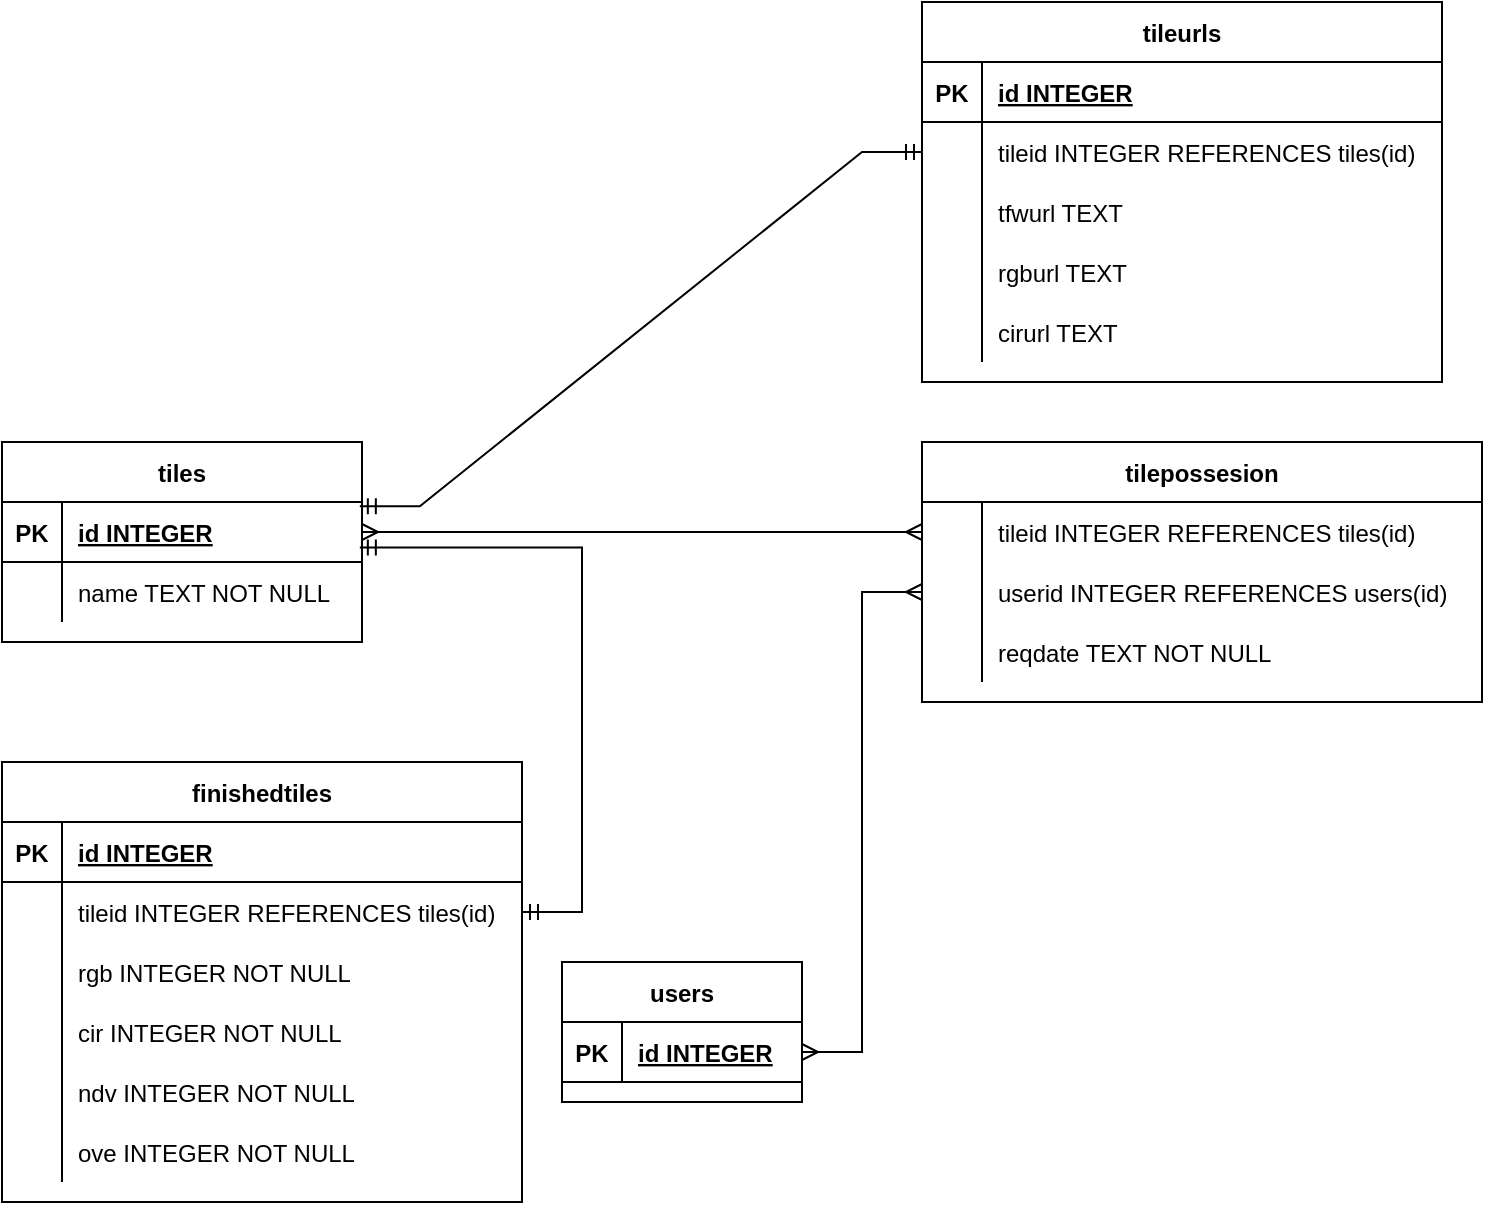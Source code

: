 <mxfile version="15.5.8"><diagram id="0emq_rrtpGl5ZOZCZyaz" name="Page-1"><mxGraphModel dx="1378" dy="664" grid="1" gridSize="10" guides="1" tooltips="1" connect="1" arrows="1" fold="1" page="1" pageScale="1" pageWidth="850" pageHeight="1100" math="0" shadow="0"><root><mxCell id="0"/><mxCell id="1" parent="0"/><mxCell id="q6Qk2WIF5gOT31azJSTg-3" value="" style="edgeStyle=orthogonalEdgeStyle;rounded=0;orthogonalLoop=1;jettySize=auto;html=1;" parent="1" target="q6Qk2WIF5gOT31azJSTg-2" edge="1"><mxGeometry relative="1" as="geometry"><mxPoint x="460" y="360" as="sourcePoint"/></mxGeometry></mxCell><mxCell id="q6Qk2WIF5gOT31azJSTg-5" value="" style="edgeStyle=orthogonalEdgeStyle;rounded=0;orthogonalLoop=1;jettySize=auto;html=1;" parent="1" target="q6Qk2WIF5gOT31azJSTg-4" edge="1"><mxGeometry relative="1" as="geometry"><mxPoint x="460" y="470" as="sourcePoint"/></mxGeometry></mxCell><mxCell id="VIlMX54ryvBNYs7WTYdi-1" value="tiles" style="shape=table;startSize=30;container=1;collapsible=1;childLayout=tableLayout;fixedRows=1;rowLines=0;fontStyle=1;align=center;resizeLast=1;" vertex="1" parent="1"><mxGeometry x="20" y="310" width="180" height="100" as="geometry"/></mxCell><mxCell id="VIlMX54ryvBNYs7WTYdi-2" value="" style="shape=partialRectangle;collapsible=0;dropTarget=0;pointerEvents=0;fillColor=none;points=[[0,0.5],[1,0.5]];portConstraint=eastwest;top=0;left=0;right=0;bottom=1;" vertex="1" parent="VIlMX54ryvBNYs7WTYdi-1"><mxGeometry y="30" width="180" height="30" as="geometry"/></mxCell><mxCell id="VIlMX54ryvBNYs7WTYdi-3" value="PK" style="shape=partialRectangle;overflow=hidden;connectable=0;fillColor=none;top=0;left=0;bottom=0;right=0;fontStyle=1;" vertex="1" parent="VIlMX54ryvBNYs7WTYdi-2"><mxGeometry width="30" height="30" as="geometry"><mxRectangle width="30" height="30" as="alternateBounds"/></mxGeometry></mxCell><mxCell id="VIlMX54ryvBNYs7WTYdi-4" value="id INTEGER " style="shape=partialRectangle;overflow=hidden;connectable=0;fillColor=none;top=0;left=0;bottom=0;right=0;align=left;spacingLeft=6;fontStyle=5;" vertex="1" parent="VIlMX54ryvBNYs7WTYdi-2"><mxGeometry x="30" width="150" height="30" as="geometry"><mxRectangle width="150" height="30" as="alternateBounds"/></mxGeometry></mxCell><mxCell id="VIlMX54ryvBNYs7WTYdi-5" value="" style="shape=partialRectangle;collapsible=0;dropTarget=0;pointerEvents=0;fillColor=none;points=[[0,0.5],[1,0.5]];portConstraint=eastwest;top=0;left=0;right=0;bottom=0;" vertex="1" parent="VIlMX54ryvBNYs7WTYdi-1"><mxGeometry y="60" width="180" height="30" as="geometry"/></mxCell><mxCell id="VIlMX54ryvBNYs7WTYdi-6" value="" style="shape=partialRectangle;overflow=hidden;connectable=0;fillColor=none;top=0;left=0;bottom=0;right=0;" vertex="1" parent="VIlMX54ryvBNYs7WTYdi-5"><mxGeometry width="30" height="30" as="geometry"><mxRectangle width="30" height="30" as="alternateBounds"/></mxGeometry></mxCell><mxCell id="VIlMX54ryvBNYs7WTYdi-7" value="name TEXT NOT NULL" style="shape=partialRectangle;overflow=hidden;connectable=0;fillColor=none;top=0;left=0;bottom=0;right=0;align=left;spacingLeft=6;" vertex="1" parent="VIlMX54ryvBNYs7WTYdi-5"><mxGeometry x="30" width="150" height="30" as="geometry"><mxRectangle width="150" height="30" as="alternateBounds"/></mxGeometry></mxCell><mxCell id="VIlMX54ryvBNYs7WTYdi-8" value="users" style="shape=table;startSize=30;container=1;collapsible=1;childLayout=tableLayout;fixedRows=1;rowLines=0;fontStyle=1;align=center;resizeLast=1;" vertex="1" parent="1"><mxGeometry x="300" y="570" width="120" height="70" as="geometry"/></mxCell><mxCell id="VIlMX54ryvBNYs7WTYdi-9" value="" style="shape=partialRectangle;collapsible=0;dropTarget=0;pointerEvents=0;fillColor=none;points=[[0,0.5],[1,0.5]];portConstraint=eastwest;top=0;left=0;right=0;bottom=1;" vertex="1" parent="VIlMX54ryvBNYs7WTYdi-8"><mxGeometry y="30" width="120" height="30" as="geometry"/></mxCell><mxCell id="VIlMX54ryvBNYs7WTYdi-10" value="PK" style="shape=partialRectangle;overflow=hidden;connectable=0;fillColor=none;top=0;left=0;bottom=0;right=0;fontStyle=1;" vertex="1" parent="VIlMX54ryvBNYs7WTYdi-9"><mxGeometry width="30" height="30" as="geometry"><mxRectangle width="30" height="30" as="alternateBounds"/></mxGeometry></mxCell><mxCell id="VIlMX54ryvBNYs7WTYdi-11" value="id INTEGER" style="shape=partialRectangle;overflow=hidden;connectable=0;fillColor=none;top=0;left=0;bottom=0;right=0;align=left;spacingLeft=6;fontStyle=5;" vertex="1" parent="VIlMX54ryvBNYs7WTYdi-9"><mxGeometry x="30" width="90" height="30" as="geometry"><mxRectangle width="90" height="30" as="alternateBounds"/></mxGeometry></mxCell><mxCell id="VIlMX54ryvBNYs7WTYdi-12" value="finishedtiles" style="shape=table;startSize=30;container=1;collapsible=1;childLayout=tableLayout;fixedRows=1;rowLines=0;fontStyle=1;align=center;resizeLast=1;" vertex="1" parent="1"><mxGeometry x="20" y="470" width="260" height="220" as="geometry"/></mxCell><mxCell id="VIlMX54ryvBNYs7WTYdi-13" value="" style="shape=partialRectangle;collapsible=0;dropTarget=0;pointerEvents=0;fillColor=none;points=[[0,0.5],[1,0.5]];portConstraint=eastwest;top=0;left=0;right=0;bottom=1;" vertex="1" parent="VIlMX54ryvBNYs7WTYdi-12"><mxGeometry y="30" width="260" height="30" as="geometry"/></mxCell><mxCell id="VIlMX54ryvBNYs7WTYdi-14" value="PK" style="shape=partialRectangle;overflow=hidden;connectable=0;fillColor=none;top=0;left=0;bottom=0;right=0;fontStyle=1;" vertex="1" parent="VIlMX54ryvBNYs7WTYdi-13"><mxGeometry width="30" height="30" as="geometry"><mxRectangle width="30" height="30" as="alternateBounds"/></mxGeometry></mxCell><mxCell id="VIlMX54ryvBNYs7WTYdi-15" value="id INTEGER " style="shape=partialRectangle;overflow=hidden;connectable=0;fillColor=none;top=0;left=0;bottom=0;right=0;align=left;spacingLeft=6;fontStyle=5;" vertex="1" parent="VIlMX54ryvBNYs7WTYdi-13"><mxGeometry x="30" width="230" height="30" as="geometry"><mxRectangle width="230" height="30" as="alternateBounds"/></mxGeometry></mxCell><mxCell id="VIlMX54ryvBNYs7WTYdi-16" value="" style="shape=partialRectangle;collapsible=0;dropTarget=0;pointerEvents=0;fillColor=none;points=[[0,0.5],[1,0.5]];portConstraint=eastwest;top=0;left=0;right=0;bottom=0;" vertex="1" parent="VIlMX54ryvBNYs7WTYdi-12"><mxGeometry y="60" width="260" height="30" as="geometry"/></mxCell><mxCell id="VIlMX54ryvBNYs7WTYdi-17" value="" style="shape=partialRectangle;overflow=hidden;connectable=0;fillColor=none;top=0;left=0;bottom=0;right=0;" vertex="1" parent="VIlMX54ryvBNYs7WTYdi-16"><mxGeometry width="30" height="30" as="geometry"><mxRectangle width="30" height="30" as="alternateBounds"/></mxGeometry></mxCell><mxCell id="VIlMX54ryvBNYs7WTYdi-18" value="tileid INTEGER REFERENCES tiles(id)" style="shape=partialRectangle;overflow=hidden;connectable=0;fillColor=none;top=0;left=0;bottom=0;right=0;align=left;spacingLeft=6;" vertex="1" parent="VIlMX54ryvBNYs7WTYdi-16"><mxGeometry x="30" width="230" height="30" as="geometry"><mxRectangle width="230" height="30" as="alternateBounds"/></mxGeometry></mxCell><mxCell id="VIlMX54ryvBNYs7WTYdi-19" value="" style="shape=partialRectangle;collapsible=0;dropTarget=0;pointerEvents=0;fillColor=none;points=[[0,0.5],[1,0.5]];portConstraint=eastwest;top=0;left=0;right=0;bottom=0;" vertex="1" parent="VIlMX54ryvBNYs7WTYdi-12"><mxGeometry y="90" width="260" height="30" as="geometry"/></mxCell><mxCell id="VIlMX54ryvBNYs7WTYdi-20" value="" style="shape=partialRectangle;overflow=hidden;connectable=0;fillColor=none;top=0;left=0;bottom=0;right=0;" vertex="1" parent="VIlMX54ryvBNYs7WTYdi-19"><mxGeometry width="30" height="30" as="geometry"><mxRectangle width="30" height="30" as="alternateBounds"/></mxGeometry></mxCell><mxCell id="VIlMX54ryvBNYs7WTYdi-21" value="rgb INTEGER NOT NULL" style="shape=partialRectangle;overflow=hidden;connectable=0;fillColor=none;top=0;left=0;bottom=0;right=0;align=left;spacingLeft=6;" vertex="1" parent="VIlMX54ryvBNYs7WTYdi-19"><mxGeometry x="30" width="230" height="30" as="geometry"><mxRectangle width="230" height="30" as="alternateBounds"/></mxGeometry></mxCell><mxCell id="VIlMX54ryvBNYs7WTYdi-22" value="" style="shape=partialRectangle;collapsible=0;dropTarget=0;pointerEvents=0;fillColor=none;points=[[0,0.5],[1,0.5]];portConstraint=eastwest;top=0;left=0;right=0;bottom=0;" vertex="1" parent="VIlMX54ryvBNYs7WTYdi-12"><mxGeometry y="120" width="260" height="30" as="geometry"/></mxCell><mxCell id="VIlMX54ryvBNYs7WTYdi-23" value="" style="shape=partialRectangle;overflow=hidden;connectable=0;fillColor=none;top=0;left=0;bottom=0;right=0;" vertex="1" parent="VIlMX54ryvBNYs7WTYdi-22"><mxGeometry width="30" height="30" as="geometry"><mxRectangle width="30" height="30" as="alternateBounds"/></mxGeometry></mxCell><mxCell id="VIlMX54ryvBNYs7WTYdi-24" value="cir INTEGER NOT NULL" style="shape=partialRectangle;overflow=hidden;connectable=0;fillColor=none;top=0;left=0;bottom=0;right=0;align=left;spacingLeft=6;" vertex="1" parent="VIlMX54ryvBNYs7WTYdi-22"><mxGeometry x="30" width="230" height="30" as="geometry"><mxRectangle width="230" height="30" as="alternateBounds"/></mxGeometry></mxCell><mxCell id="VIlMX54ryvBNYs7WTYdi-25" value="" style="shape=partialRectangle;collapsible=0;dropTarget=0;pointerEvents=0;fillColor=none;points=[[0,0.5],[1,0.5]];portConstraint=eastwest;top=0;left=0;right=0;bottom=0;" vertex="1" parent="VIlMX54ryvBNYs7WTYdi-12"><mxGeometry y="150" width="260" height="30" as="geometry"/></mxCell><mxCell id="VIlMX54ryvBNYs7WTYdi-26" value="" style="shape=partialRectangle;overflow=hidden;connectable=0;fillColor=none;top=0;left=0;bottom=0;right=0;" vertex="1" parent="VIlMX54ryvBNYs7WTYdi-25"><mxGeometry width="30" height="30" as="geometry"><mxRectangle width="30" height="30" as="alternateBounds"/></mxGeometry></mxCell><mxCell id="VIlMX54ryvBNYs7WTYdi-27" value="ndv INTEGER NOT NULL" style="shape=partialRectangle;overflow=hidden;connectable=0;fillColor=none;top=0;left=0;bottom=0;right=0;align=left;spacingLeft=6;" vertex="1" parent="VIlMX54ryvBNYs7WTYdi-25"><mxGeometry x="30" width="230" height="30" as="geometry"><mxRectangle width="230" height="30" as="alternateBounds"/></mxGeometry></mxCell><mxCell id="VIlMX54ryvBNYs7WTYdi-28" value="" style="shape=partialRectangle;collapsible=0;dropTarget=0;pointerEvents=0;fillColor=none;points=[[0,0.5],[1,0.5]];portConstraint=eastwest;top=0;left=0;right=0;bottom=0;" vertex="1" parent="VIlMX54ryvBNYs7WTYdi-12"><mxGeometry y="180" width="260" height="30" as="geometry"/></mxCell><mxCell id="VIlMX54ryvBNYs7WTYdi-29" value="" style="shape=partialRectangle;overflow=hidden;connectable=0;fillColor=none;top=0;left=0;bottom=0;right=0;" vertex="1" parent="VIlMX54ryvBNYs7WTYdi-28"><mxGeometry width="30" height="30" as="geometry"><mxRectangle width="30" height="30" as="alternateBounds"/></mxGeometry></mxCell><mxCell id="VIlMX54ryvBNYs7WTYdi-30" value="ove INTEGER NOT NULL" style="shape=partialRectangle;overflow=hidden;connectable=0;fillColor=none;top=0;left=0;bottom=0;right=0;align=left;spacingLeft=6;" vertex="1" parent="VIlMX54ryvBNYs7WTYdi-28"><mxGeometry x="30" width="230" height="30" as="geometry"><mxRectangle width="230" height="30" as="alternateBounds"/></mxGeometry></mxCell><mxCell id="VIlMX54ryvBNYs7WTYdi-44" value="tilepossesion" style="shape=table;startSize=30;container=1;collapsible=1;childLayout=tableLayout;fixedRows=1;rowLines=0;fontStyle=1;align=center;resizeLast=1;" vertex="1" parent="1"><mxGeometry x="480" y="310" width="280" height="130" as="geometry"/></mxCell><mxCell id="VIlMX54ryvBNYs7WTYdi-45" value="" style="shape=partialRectangle;collapsible=0;dropTarget=0;pointerEvents=0;fillColor=none;points=[[0,0.5],[1,0.5]];portConstraint=eastwest;top=0;left=0;right=0;bottom=0;" vertex="1" parent="VIlMX54ryvBNYs7WTYdi-44"><mxGeometry y="30" width="280" height="30" as="geometry"/></mxCell><mxCell id="VIlMX54ryvBNYs7WTYdi-46" value="" style="shape=partialRectangle;overflow=hidden;connectable=0;fillColor=none;top=0;left=0;bottom=0;right=0;" vertex="1" parent="VIlMX54ryvBNYs7WTYdi-45"><mxGeometry width="30" height="30" as="geometry"><mxRectangle width="30" height="30" as="alternateBounds"/></mxGeometry></mxCell><mxCell id="VIlMX54ryvBNYs7WTYdi-47" value="tileid INTEGER REFERENCES tiles(id)" style="shape=partialRectangle;overflow=hidden;connectable=0;fillColor=none;top=0;left=0;bottom=0;right=0;align=left;spacingLeft=6;" vertex="1" parent="VIlMX54ryvBNYs7WTYdi-45"><mxGeometry x="30" width="250" height="30" as="geometry"><mxRectangle width="250" height="30" as="alternateBounds"/></mxGeometry></mxCell><mxCell id="VIlMX54ryvBNYs7WTYdi-48" value="" style="shape=partialRectangle;collapsible=0;dropTarget=0;pointerEvents=0;fillColor=none;points=[[0,0.5],[1,0.5]];portConstraint=eastwest;top=0;left=0;right=0;bottom=0;" vertex="1" parent="VIlMX54ryvBNYs7WTYdi-44"><mxGeometry y="60" width="280" height="30" as="geometry"/></mxCell><mxCell id="VIlMX54ryvBNYs7WTYdi-49" value="" style="shape=partialRectangle;overflow=hidden;connectable=0;fillColor=none;top=0;left=0;bottom=0;right=0;" vertex="1" parent="VIlMX54ryvBNYs7WTYdi-48"><mxGeometry width="30" height="30" as="geometry"><mxRectangle width="30" height="30" as="alternateBounds"/></mxGeometry></mxCell><mxCell id="VIlMX54ryvBNYs7WTYdi-50" value="userid INTEGER REFERENCES users(id)" style="shape=partialRectangle;overflow=hidden;connectable=0;fillColor=none;top=0;left=0;bottom=0;right=0;align=left;spacingLeft=6;" vertex="1" parent="VIlMX54ryvBNYs7WTYdi-48"><mxGeometry x="30" width="250" height="30" as="geometry"><mxRectangle width="250" height="30" as="alternateBounds"/></mxGeometry></mxCell><mxCell id="VIlMX54ryvBNYs7WTYdi-74" value="" style="shape=partialRectangle;collapsible=0;dropTarget=0;pointerEvents=0;fillColor=none;points=[[0,0.5],[1,0.5]];portConstraint=eastwest;top=0;left=0;right=0;bottom=0;" vertex="1" parent="VIlMX54ryvBNYs7WTYdi-44"><mxGeometry y="90" width="280" height="30" as="geometry"/></mxCell><mxCell id="VIlMX54ryvBNYs7WTYdi-75" value="" style="shape=partialRectangle;overflow=hidden;connectable=0;fillColor=none;top=0;left=0;bottom=0;right=0;" vertex="1" parent="VIlMX54ryvBNYs7WTYdi-74"><mxGeometry width="30" height="30" as="geometry"><mxRectangle width="30" height="30" as="alternateBounds"/></mxGeometry></mxCell><mxCell id="VIlMX54ryvBNYs7WTYdi-76" value="reqdate TEXT NOT NULL" style="shape=partialRectangle;overflow=hidden;connectable=0;fillColor=none;top=0;left=0;bottom=0;right=0;align=left;spacingLeft=6;" vertex="1" parent="VIlMX54ryvBNYs7WTYdi-74"><mxGeometry x="30" width="250" height="30" as="geometry"><mxRectangle width="250" height="30" as="alternateBounds"/></mxGeometry></mxCell><mxCell id="VIlMX54ryvBNYs7WTYdi-51" value="tileurls" style="shape=table;startSize=30;container=1;collapsible=1;childLayout=tableLayout;fixedRows=1;rowLines=0;fontStyle=1;align=center;resizeLast=1;" vertex="1" parent="1"><mxGeometry x="480" y="90" width="260" height="190" as="geometry"/></mxCell><mxCell id="VIlMX54ryvBNYs7WTYdi-52" value="" style="shape=partialRectangle;collapsible=0;dropTarget=0;pointerEvents=0;fillColor=none;points=[[0,0.5],[1,0.5]];portConstraint=eastwest;top=0;left=0;right=0;bottom=1;" vertex="1" parent="VIlMX54ryvBNYs7WTYdi-51"><mxGeometry y="30" width="260" height="30" as="geometry"/></mxCell><mxCell id="VIlMX54ryvBNYs7WTYdi-53" value="PK" style="shape=partialRectangle;overflow=hidden;connectable=0;fillColor=none;top=0;left=0;bottom=0;right=0;fontStyle=1;" vertex="1" parent="VIlMX54ryvBNYs7WTYdi-52"><mxGeometry width="30" height="30" as="geometry"><mxRectangle width="30" height="30" as="alternateBounds"/></mxGeometry></mxCell><mxCell id="VIlMX54ryvBNYs7WTYdi-54" value="id INTEGER " style="shape=partialRectangle;overflow=hidden;connectable=0;fillColor=none;top=0;left=0;bottom=0;right=0;align=left;spacingLeft=6;fontStyle=5;" vertex="1" parent="VIlMX54ryvBNYs7WTYdi-52"><mxGeometry x="30" width="230" height="30" as="geometry"><mxRectangle width="230" height="30" as="alternateBounds"/></mxGeometry></mxCell><mxCell id="VIlMX54ryvBNYs7WTYdi-55" value="" style="shape=partialRectangle;collapsible=0;dropTarget=0;pointerEvents=0;fillColor=none;points=[[0,0.5],[1,0.5]];portConstraint=eastwest;top=0;left=0;right=0;bottom=0;" vertex="1" parent="VIlMX54ryvBNYs7WTYdi-51"><mxGeometry y="60" width="260" height="30" as="geometry"/></mxCell><mxCell id="VIlMX54ryvBNYs7WTYdi-56" value="" style="shape=partialRectangle;overflow=hidden;connectable=0;fillColor=none;top=0;left=0;bottom=0;right=0;" vertex="1" parent="VIlMX54ryvBNYs7WTYdi-55"><mxGeometry width="30" height="30" as="geometry"><mxRectangle width="30" height="30" as="alternateBounds"/></mxGeometry></mxCell><mxCell id="VIlMX54ryvBNYs7WTYdi-57" value="tileid INTEGER REFERENCES tiles(id)" style="shape=partialRectangle;overflow=hidden;connectable=0;fillColor=none;top=0;left=0;bottom=0;right=0;align=left;spacingLeft=6;" vertex="1" parent="VIlMX54ryvBNYs7WTYdi-55"><mxGeometry x="30" width="230" height="30" as="geometry"><mxRectangle width="230" height="30" as="alternateBounds"/></mxGeometry></mxCell><mxCell id="VIlMX54ryvBNYs7WTYdi-58" value="" style="shape=partialRectangle;collapsible=0;dropTarget=0;pointerEvents=0;fillColor=none;points=[[0,0.5],[1,0.5]];portConstraint=eastwest;top=0;left=0;right=0;bottom=0;" vertex="1" parent="VIlMX54ryvBNYs7WTYdi-51"><mxGeometry y="90" width="260" height="30" as="geometry"/></mxCell><mxCell id="VIlMX54ryvBNYs7WTYdi-59" value="" style="shape=partialRectangle;overflow=hidden;connectable=0;fillColor=none;top=0;left=0;bottom=0;right=0;" vertex="1" parent="VIlMX54ryvBNYs7WTYdi-58"><mxGeometry width="30" height="30" as="geometry"><mxRectangle width="30" height="30" as="alternateBounds"/></mxGeometry></mxCell><mxCell id="VIlMX54ryvBNYs7WTYdi-60" value="tfwurl TEXT" style="shape=partialRectangle;overflow=hidden;connectable=0;fillColor=none;top=0;left=0;bottom=0;right=0;align=left;spacingLeft=6;" vertex="1" parent="VIlMX54ryvBNYs7WTYdi-58"><mxGeometry x="30" width="230" height="30" as="geometry"><mxRectangle width="230" height="30" as="alternateBounds"/></mxGeometry></mxCell><mxCell id="VIlMX54ryvBNYs7WTYdi-61" value="" style="shape=partialRectangle;collapsible=0;dropTarget=0;pointerEvents=0;fillColor=none;points=[[0,0.5],[1,0.5]];portConstraint=eastwest;top=0;left=0;right=0;bottom=0;" vertex="1" parent="VIlMX54ryvBNYs7WTYdi-51"><mxGeometry y="120" width="260" height="30" as="geometry"/></mxCell><mxCell id="VIlMX54ryvBNYs7WTYdi-62" value="" style="shape=partialRectangle;overflow=hidden;connectable=0;fillColor=none;top=0;left=0;bottom=0;right=0;" vertex="1" parent="VIlMX54ryvBNYs7WTYdi-61"><mxGeometry width="30" height="30" as="geometry"><mxRectangle width="30" height="30" as="alternateBounds"/></mxGeometry></mxCell><mxCell id="VIlMX54ryvBNYs7WTYdi-63" value="rgburl TEXT" style="shape=partialRectangle;overflow=hidden;connectable=0;fillColor=none;top=0;left=0;bottom=0;right=0;align=left;spacingLeft=6;" vertex="1" parent="VIlMX54ryvBNYs7WTYdi-61"><mxGeometry x="30" width="230" height="30" as="geometry"><mxRectangle width="230" height="30" as="alternateBounds"/></mxGeometry></mxCell><mxCell id="VIlMX54ryvBNYs7WTYdi-64" value="" style="shape=partialRectangle;collapsible=0;dropTarget=0;pointerEvents=0;fillColor=none;points=[[0,0.5],[1,0.5]];portConstraint=eastwest;top=0;left=0;right=0;bottom=0;" vertex="1" parent="VIlMX54ryvBNYs7WTYdi-51"><mxGeometry y="150" width="260" height="30" as="geometry"/></mxCell><mxCell id="VIlMX54ryvBNYs7WTYdi-65" value="" style="shape=partialRectangle;overflow=hidden;connectable=0;fillColor=none;top=0;left=0;bottom=0;right=0;" vertex="1" parent="VIlMX54ryvBNYs7WTYdi-64"><mxGeometry width="30" height="30" as="geometry"><mxRectangle width="30" height="30" as="alternateBounds"/></mxGeometry></mxCell><mxCell id="VIlMX54ryvBNYs7WTYdi-66" value="cirurl TEXT" style="shape=partialRectangle;overflow=hidden;connectable=0;fillColor=none;top=0;left=0;bottom=0;right=0;align=left;spacingLeft=6;" vertex="1" parent="VIlMX54ryvBNYs7WTYdi-64"><mxGeometry x="30" width="230" height="30" as="geometry"><mxRectangle width="230" height="30" as="alternateBounds"/></mxGeometry></mxCell><mxCell id="VIlMX54ryvBNYs7WTYdi-67" value="" style="edgeStyle=entityRelationEdgeStyle;fontSize=12;html=1;endArrow=ERmandOne;startArrow=ERmandOne;rounded=0;entryX=0;entryY=0.5;entryDx=0;entryDy=0;exitX=0.994;exitY=0.071;exitDx=0;exitDy=0;exitPerimeter=0;" edge="1" parent="1" source="VIlMX54ryvBNYs7WTYdi-2" target="VIlMX54ryvBNYs7WTYdi-55"><mxGeometry width="100" height="100" relative="1" as="geometry"><mxPoint x="530" y="490" as="sourcePoint"/><mxPoint x="630" y="390" as="targetPoint"/></mxGeometry></mxCell><mxCell id="VIlMX54ryvBNYs7WTYdi-68" value="" style="edgeStyle=entityRelationEdgeStyle;fontSize=12;html=1;endArrow=ERmany;startArrow=ERmany;rounded=0;exitX=1;exitY=0.5;exitDx=0;exitDy=0;entryX=0;entryY=0.5;entryDx=0;entryDy=0;" edge="1" parent="1" source="VIlMX54ryvBNYs7WTYdi-9" target="VIlMX54ryvBNYs7WTYdi-48"><mxGeometry width="100" height="100" relative="1" as="geometry"><mxPoint x="570" y="510" as="sourcePoint"/><mxPoint x="780" y="575" as="targetPoint"/></mxGeometry></mxCell><mxCell id="VIlMX54ryvBNYs7WTYdi-69" value="" style="edgeStyle=entityRelationEdgeStyle;fontSize=12;html=1;endArrow=ERmany;startArrow=ERmany;rounded=0;entryX=0;entryY=0.5;entryDx=0;entryDy=0;exitX=1;exitY=0.5;exitDx=0;exitDy=0;" edge="1" parent="1" source="VIlMX54ryvBNYs7WTYdi-2" target="VIlMX54ryvBNYs7WTYdi-45"><mxGeometry width="100" height="100" relative="1" as="geometry"><mxPoint x="200" y="385" as="sourcePoint"/><mxPoint x="590" y="380" as="targetPoint"/></mxGeometry></mxCell><mxCell id="VIlMX54ryvBNYs7WTYdi-71" value="" style="edgeStyle=entityRelationEdgeStyle;fontSize=12;html=1;endArrow=ERmandOne;startArrow=ERmandOne;rounded=0;entryX=0.994;entryY=0.757;entryDx=0;entryDy=0;entryPerimeter=0;" edge="1" parent="1" source="VIlMX54ryvBNYs7WTYdi-16" target="VIlMX54ryvBNYs7WTYdi-2"><mxGeometry width="100" height="100" relative="1" as="geometry"><mxPoint x="510" y="500" as="sourcePoint"/><mxPoint x="610" y="400" as="targetPoint"/></mxGeometry></mxCell></root></mxGraphModel></diagram></mxfile>